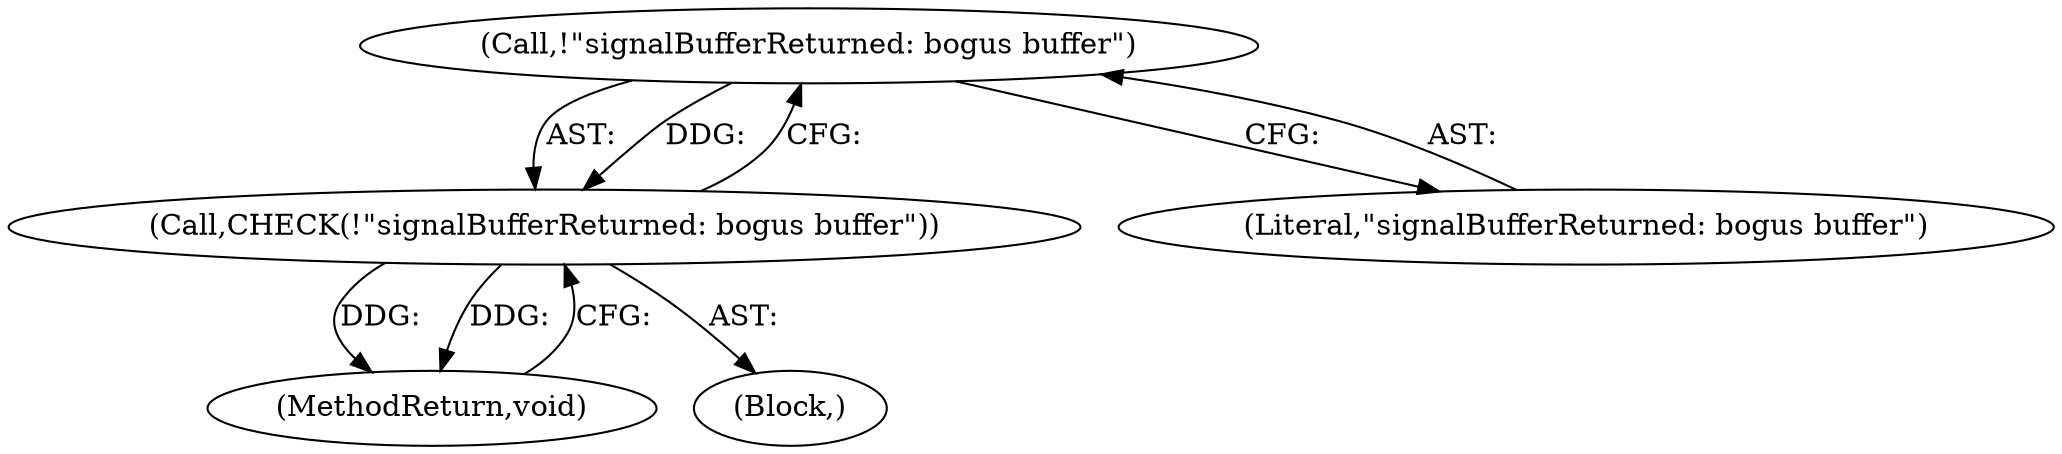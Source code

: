 digraph "0_Android_1f24c730ab6ca5aff1e3137b340b8aeaeda4bdbc_1@API" {
"1000136" [label="(Call,!\"signalBufferReturned: bogus buffer\")"];
"1000135" [label="(Call,CHECK(!\"signalBufferReturned: bogus buffer\"))"];
"1000135" [label="(Call,CHECK(!\"signalBufferReturned: bogus buffer\"))"];
"1000138" [label="(MethodReturn,void)"];
"1000103" [label="(Block,)"];
"1000136" [label="(Call,!\"signalBufferReturned: bogus buffer\")"];
"1000137" [label="(Literal,\"signalBufferReturned: bogus buffer\")"];
"1000136" -> "1000135"  [label="AST: "];
"1000136" -> "1000137"  [label="CFG: "];
"1000137" -> "1000136"  [label="AST: "];
"1000135" -> "1000136"  [label="CFG: "];
"1000136" -> "1000135"  [label="DDG: "];
"1000135" -> "1000103"  [label="AST: "];
"1000138" -> "1000135"  [label="CFG: "];
"1000135" -> "1000138"  [label="DDG: "];
"1000135" -> "1000138"  [label="DDG: "];
}
